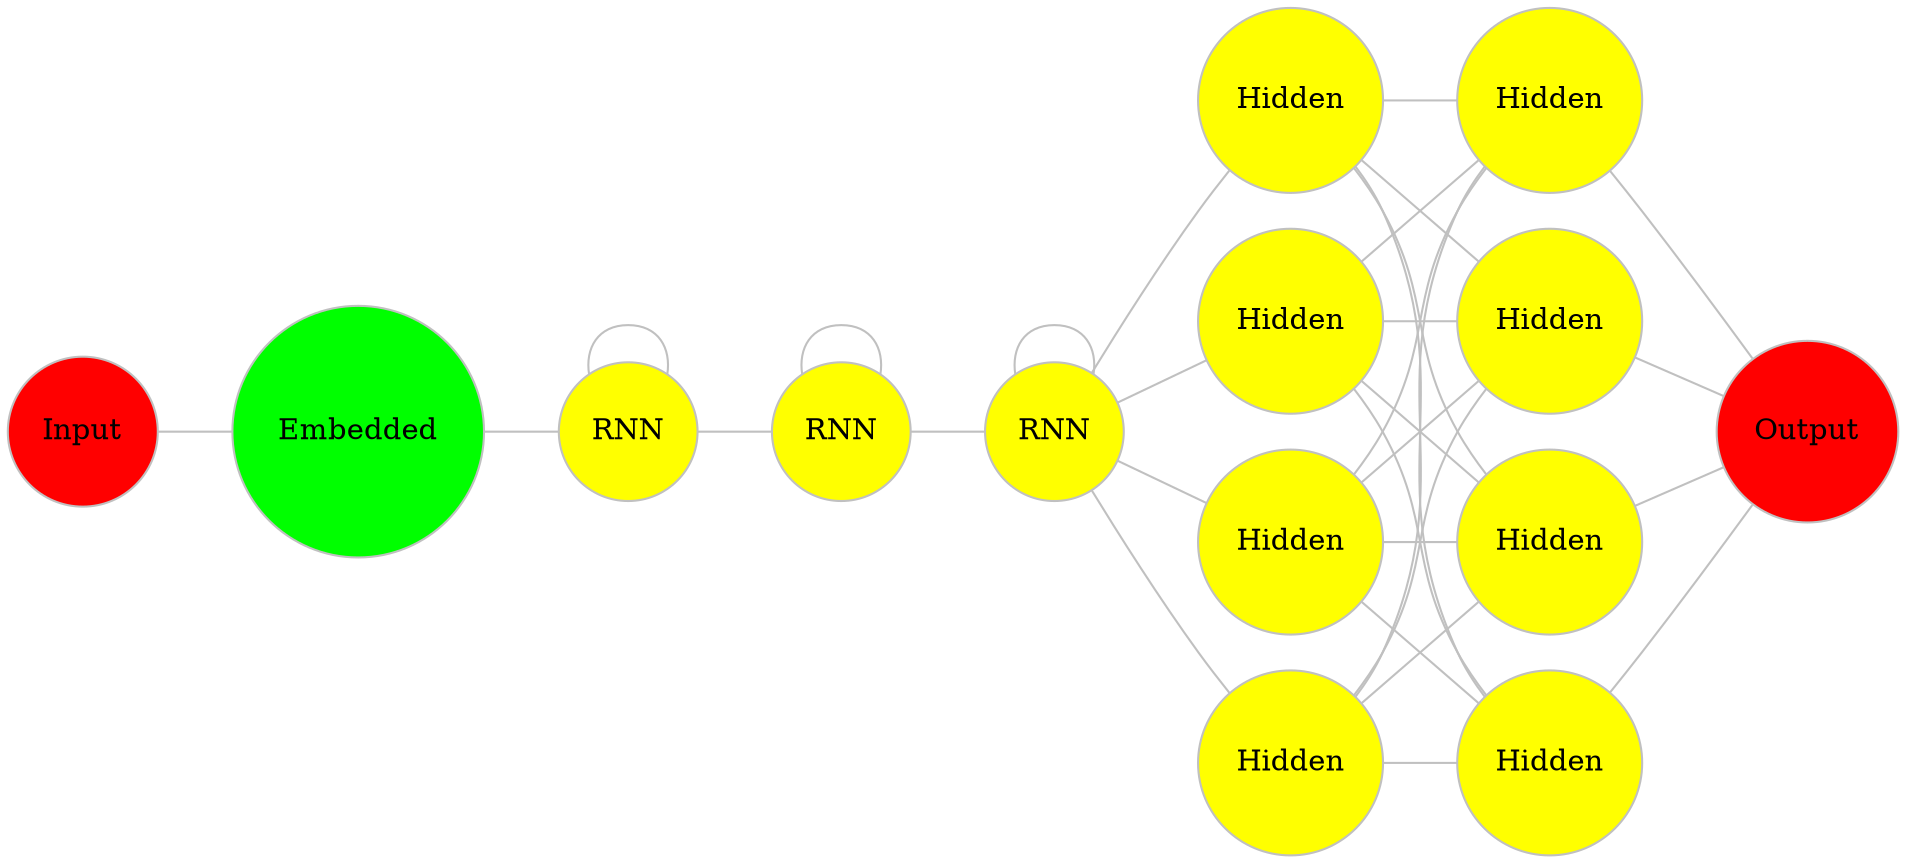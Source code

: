 graph rnnNetwork {
  
  graph [rankdir = LR]
  
  node [shape = circle,
        style = filled,
        color = grey]
        
  node [fillcolor = red
        label = "Input"]
  i
  
  node[fillcolor = green
      label = "Embedded"]
  e
  
  node[fillcolor = yellow,
      label = "RNN"]
  r1 r2 r3
  node[fillcolor = yellow,
  label = "Hidden"]
  h1 h2 h3 h4 h5 h6 h7 h8
  node[fillcolor = red,
  label = "Output"]
  o
  edge [color = grey]
  i -- {e}
  e -- {r1}
  {r1} -- {r1 r2}
  {r2} -- {r2 r3} 
  r3 -- {r3 h1 h2 h3 h4}
  {h1 h2 h3 h4} -- {h5 h6 h7 h8}
  {h5 h6 h7 h8} -- {o}
}